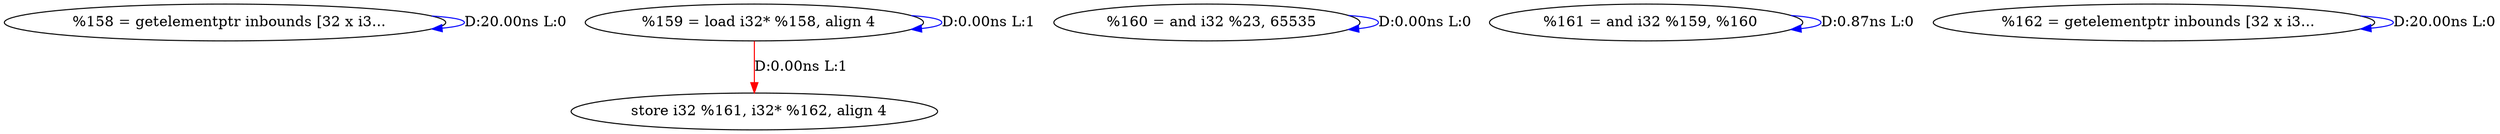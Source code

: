 digraph {
Node0x2605280[label="  %158 = getelementptr inbounds [32 x i3..."];
Node0x2605280 -> Node0x2605280[label="D:20.00ns L:0",color=blue];
Node0x2605360[label="  %159 = load i32* %158, align 4"];
Node0x2605360 -> Node0x2605360[label="D:0.00ns L:1",color=blue];
Node0x26056e0[label="  store i32 %161, i32* %162, align 4"];
Node0x2605360 -> Node0x26056e0[label="D:0.00ns L:1",color=red];
Node0x2605440[label="  %160 = and i32 %23, 65535"];
Node0x2605440 -> Node0x2605440[label="D:0.00ns L:0",color=blue];
Node0x2605520[label="  %161 = and i32 %159, %160"];
Node0x2605520 -> Node0x2605520[label="D:0.87ns L:0",color=blue];
Node0x2605600[label="  %162 = getelementptr inbounds [32 x i3..."];
Node0x2605600 -> Node0x2605600[label="D:20.00ns L:0",color=blue];
}
